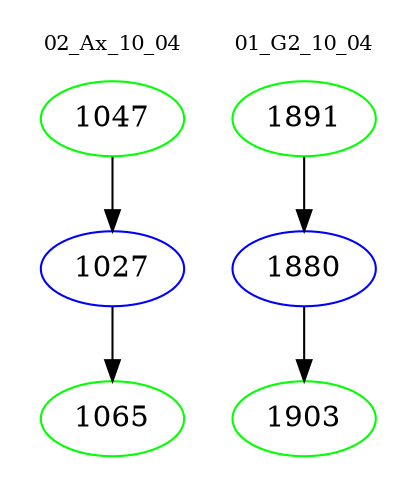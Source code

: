 digraph{
subgraph cluster_0 {
color = white
label = "02_Ax_10_04";
fontsize=10;
T0_1047 [label="1047", color="green"]
T0_1047 -> T0_1027 [color="black"]
T0_1027 [label="1027", color="blue"]
T0_1027 -> T0_1065 [color="black"]
T0_1065 [label="1065", color="green"]
}
subgraph cluster_1 {
color = white
label = "01_G2_10_04";
fontsize=10;
T1_1891 [label="1891", color="green"]
T1_1891 -> T1_1880 [color="black"]
T1_1880 [label="1880", color="blue"]
T1_1880 -> T1_1903 [color="black"]
T1_1903 [label="1903", color="green"]
}
}
